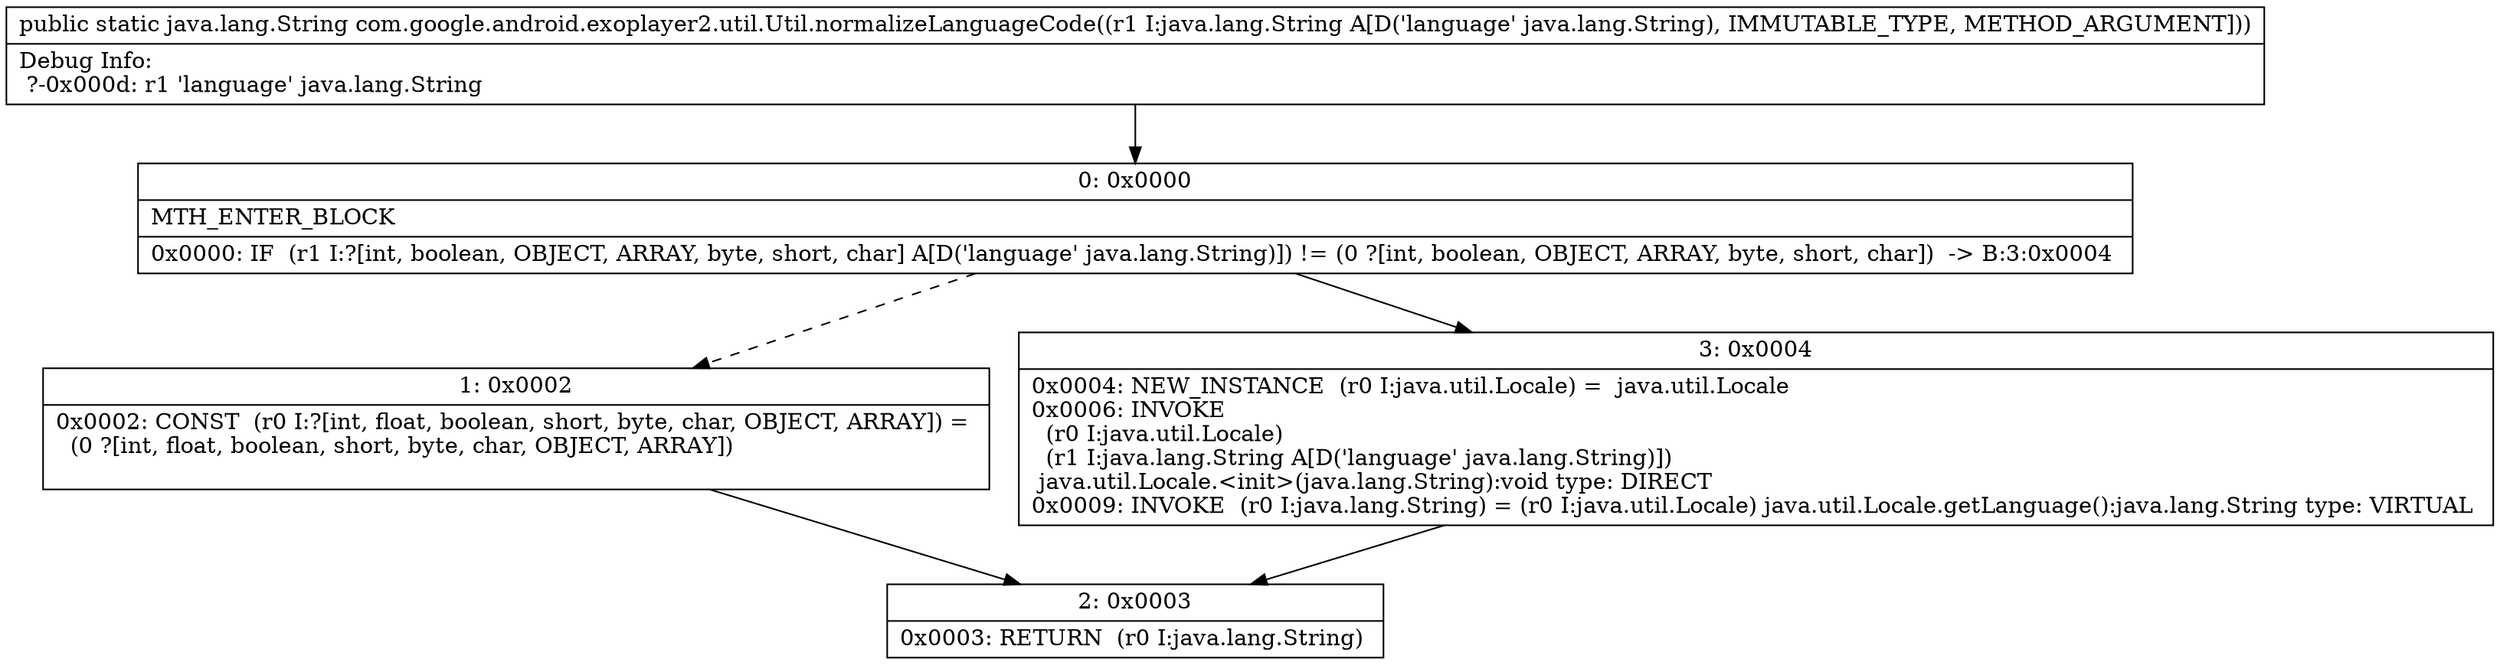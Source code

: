 digraph "CFG forcom.google.android.exoplayer2.util.Util.normalizeLanguageCode(Ljava\/lang\/String;)Ljava\/lang\/String;" {
Node_0 [shape=record,label="{0\:\ 0x0000|MTH_ENTER_BLOCK\l|0x0000: IF  (r1 I:?[int, boolean, OBJECT, ARRAY, byte, short, char] A[D('language' java.lang.String)]) != (0 ?[int, boolean, OBJECT, ARRAY, byte, short, char])  \-\> B:3:0x0004 \l}"];
Node_1 [shape=record,label="{1\:\ 0x0002|0x0002: CONST  (r0 I:?[int, float, boolean, short, byte, char, OBJECT, ARRAY]) = \l  (0 ?[int, float, boolean, short, byte, char, OBJECT, ARRAY])\l \l}"];
Node_2 [shape=record,label="{2\:\ 0x0003|0x0003: RETURN  (r0 I:java.lang.String) \l}"];
Node_3 [shape=record,label="{3\:\ 0x0004|0x0004: NEW_INSTANCE  (r0 I:java.util.Locale) =  java.util.Locale \l0x0006: INVOKE  \l  (r0 I:java.util.Locale)\l  (r1 I:java.lang.String A[D('language' java.lang.String)])\l java.util.Locale.\<init\>(java.lang.String):void type: DIRECT \l0x0009: INVOKE  (r0 I:java.lang.String) = (r0 I:java.util.Locale) java.util.Locale.getLanguage():java.lang.String type: VIRTUAL \l}"];
MethodNode[shape=record,label="{public static java.lang.String com.google.android.exoplayer2.util.Util.normalizeLanguageCode((r1 I:java.lang.String A[D('language' java.lang.String), IMMUTABLE_TYPE, METHOD_ARGUMENT]))  | Debug Info:\l  ?\-0x000d: r1 'language' java.lang.String\l}"];
MethodNode -> Node_0;
Node_0 -> Node_1[style=dashed];
Node_0 -> Node_3;
Node_1 -> Node_2;
Node_3 -> Node_2;
}

